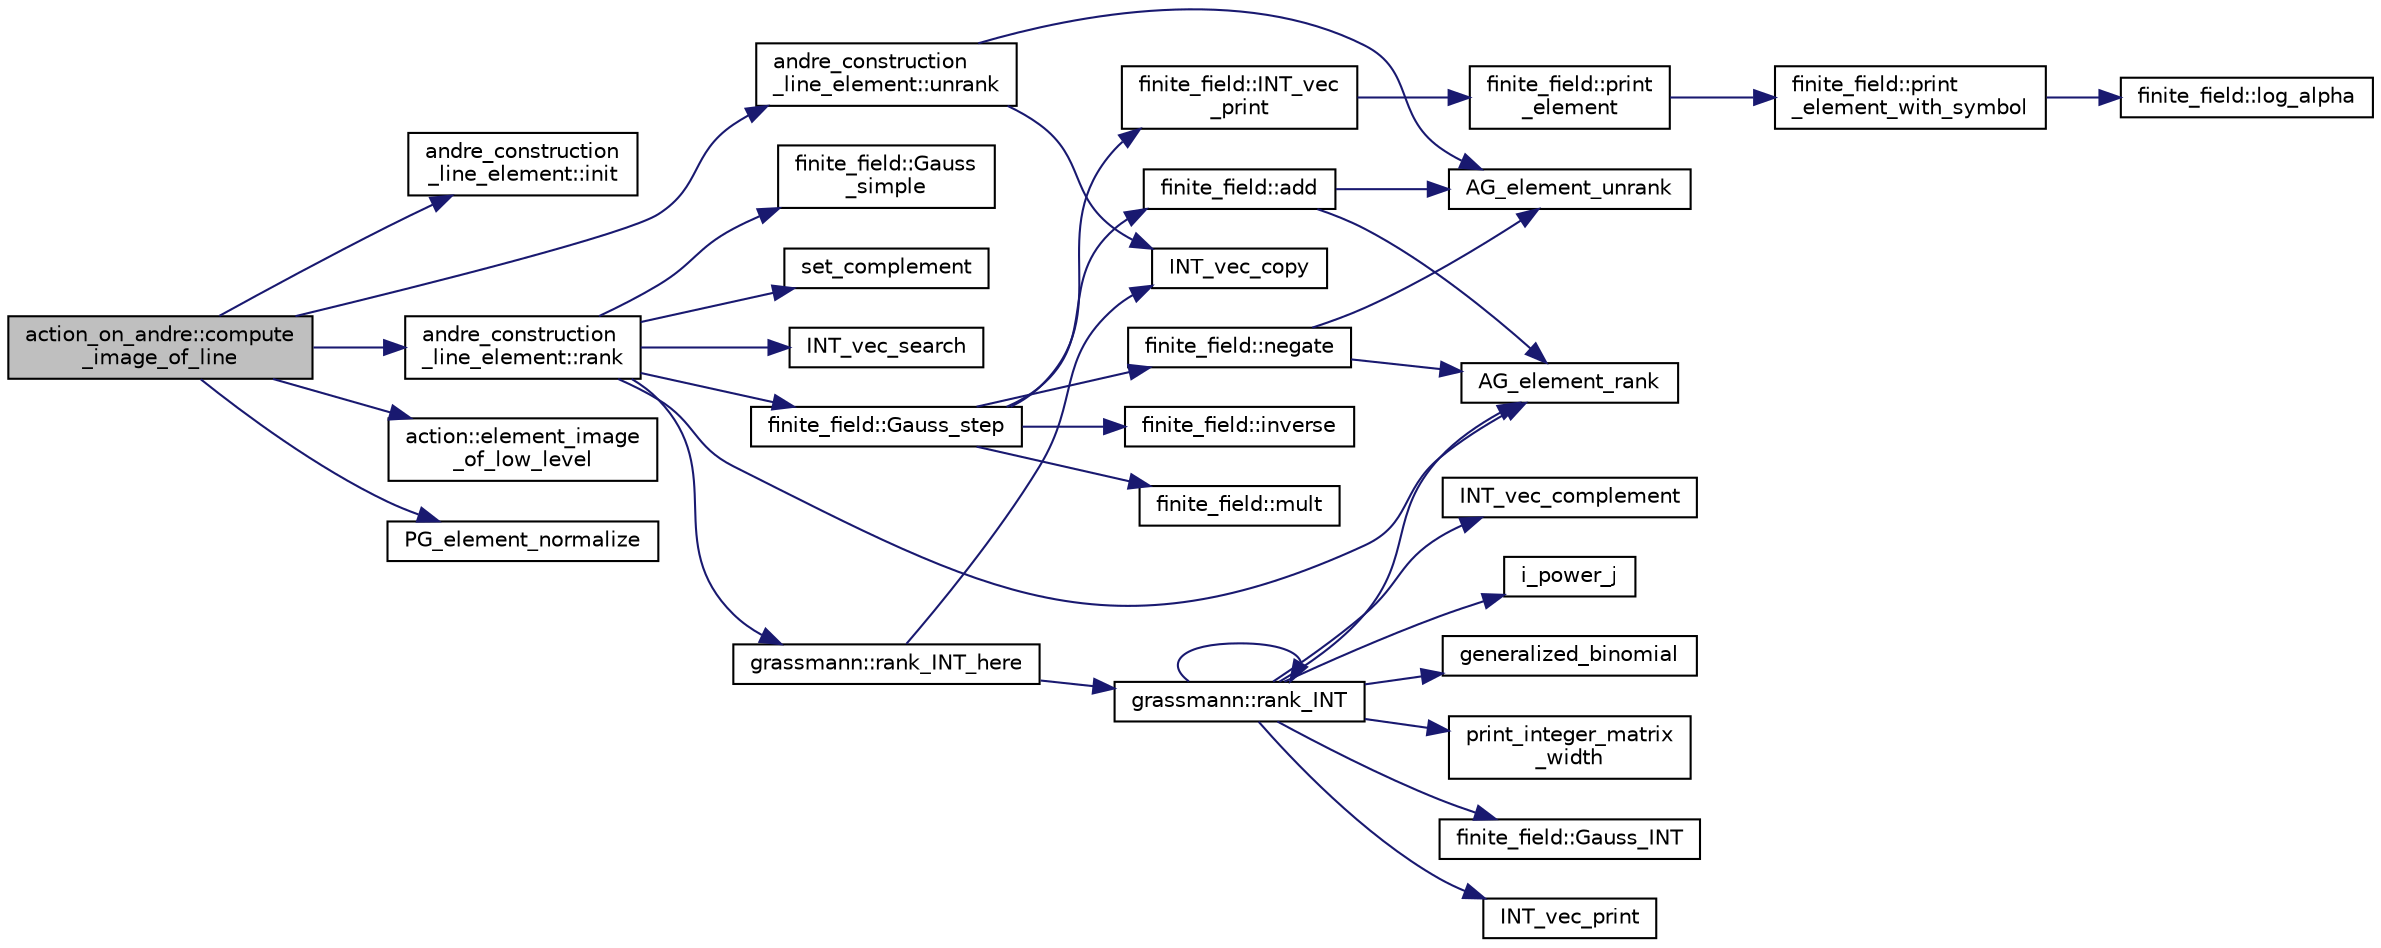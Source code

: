 digraph "action_on_andre::compute_image_of_line"
{
  edge [fontname="Helvetica",fontsize="10",labelfontname="Helvetica",labelfontsize="10"];
  node [fontname="Helvetica",fontsize="10",shape=record];
  rankdir="LR";
  Node254 [label="action_on_andre::compute\l_image_of_line",height=0.2,width=0.4,color="black", fillcolor="grey75", style="filled", fontcolor="black"];
  Node254 -> Node255 [color="midnightblue",fontsize="10",style="solid",fontname="Helvetica"];
  Node255 [label="andre_construction\l_line_element::init",height=0.2,width=0.4,color="black", fillcolor="white", style="filled",URL="$d6/de0/classandre__construction__line__element.html#a65d6694998f9027d1ad2bf695cc2de3c"];
  Node254 -> Node256 [color="midnightblue",fontsize="10",style="solid",fontname="Helvetica"];
  Node256 [label="andre_construction\l_line_element::unrank",height=0.2,width=0.4,color="black", fillcolor="white", style="filled",URL="$d6/de0/classandre__construction__line__element.html#aed49dd3f4b7d7ef3ce6ce03fbb641ae4"];
  Node256 -> Node257 [color="midnightblue",fontsize="10",style="solid",fontname="Helvetica"];
  Node257 [label="AG_element_unrank",height=0.2,width=0.4,color="black", fillcolor="white", style="filled",URL="$d4/d67/geometry_8h.html#a4a33b86c87b2879b97cfa1327abe2885"];
  Node256 -> Node258 [color="midnightblue",fontsize="10",style="solid",fontname="Helvetica"];
  Node258 [label="INT_vec_copy",height=0.2,width=0.4,color="black", fillcolor="white", style="filled",URL="$df/dbf/sajeeb_8_c.html#ac2d875e27e009af6ec04d17254d11075"];
  Node254 -> Node259 [color="midnightblue",fontsize="10",style="solid",fontname="Helvetica"];
  Node259 [label="action::element_image\l_of_low_level",height=0.2,width=0.4,color="black", fillcolor="white", style="filled",URL="$d2/d86/classaction.html#a45f6affc163c5034d1211f3cfa6db3a0"];
  Node254 -> Node260 [color="midnightblue",fontsize="10",style="solid",fontname="Helvetica"];
  Node260 [label="PG_element_normalize",height=0.2,width=0.4,color="black", fillcolor="white", style="filled",URL="$d4/d67/geometry_8h.html#a5a4c3c1158bad6bab0d786c616bd0996"];
  Node254 -> Node261 [color="midnightblue",fontsize="10",style="solid",fontname="Helvetica"];
  Node261 [label="andre_construction\l_line_element::rank",height=0.2,width=0.4,color="black", fillcolor="white", style="filled",URL="$d6/de0/classandre__construction__line__element.html#ab2920079fa51c95a3e245a7f1a70ae66"];
  Node261 -> Node262 [color="midnightblue",fontsize="10",style="solid",fontname="Helvetica"];
  Node262 [label="finite_field::Gauss\l_simple",height=0.2,width=0.4,color="black", fillcolor="white", style="filled",URL="$df/d5a/classfinite__field.html#aba4950590e24a1ce323f292cf47b3307"];
  Node261 -> Node263 [color="midnightblue",fontsize="10",style="solid",fontname="Helvetica"];
  Node263 [label="set_complement",height=0.2,width=0.4,color="black", fillcolor="white", style="filled",URL="$d2/d7c/combinatorics_8_c.html#ab7dc77f73fc69bb15dbec52aba503c3b"];
  Node261 -> Node264 [color="midnightblue",fontsize="10",style="solid",fontname="Helvetica"];
  Node264 [label="finite_field::Gauss_step",height=0.2,width=0.4,color="black", fillcolor="white", style="filled",URL="$df/d5a/classfinite__field.html#a888228cd0bdf000bd4d44cf4d1ad62ce"];
  Node264 -> Node265 [color="midnightblue",fontsize="10",style="solid",fontname="Helvetica"];
  Node265 [label="finite_field::INT_vec\l_print",height=0.2,width=0.4,color="black", fillcolor="white", style="filled",URL="$df/d5a/classfinite__field.html#a9c33a61dedc197e37b014b6f8dc07f06"];
  Node265 -> Node266 [color="midnightblue",fontsize="10",style="solid",fontname="Helvetica"];
  Node266 [label="finite_field::print\l_element",height=0.2,width=0.4,color="black", fillcolor="white", style="filled",URL="$df/d5a/classfinite__field.html#ab7d1f59c043d7696b8b47c92d0fedad5"];
  Node266 -> Node267 [color="midnightblue",fontsize="10",style="solid",fontname="Helvetica"];
  Node267 [label="finite_field::print\l_element_with_symbol",height=0.2,width=0.4,color="black", fillcolor="white", style="filled",URL="$df/d5a/classfinite__field.html#aa0180c961aa4a0a8934cb4dc82e38a4d"];
  Node267 -> Node268 [color="midnightblue",fontsize="10",style="solid",fontname="Helvetica"];
  Node268 [label="finite_field::log_alpha",height=0.2,width=0.4,color="black", fillcolor="white", style="filled",URL="$df/d5a/classfinite__field.html#a446a83ae0d281ddf44215626f0097305"];
  Node264 -> Node269 [color="midnightblue",fontsize="10",style="solid",fontname="Helvetica"];
  Node269 [label="finite_field::negate",height=0.2,width=0.4,color="black", fillcolor="white", style="filled",URL="$df/d5a/classfinite__field.html#aa9d798298f25d4a9262b5bc5f1733e31"];
  Node269 -> Node257 [color="midnightblue",fontsize="10",style="solid",fontname="Helvetica"];
  Node269 -> Node270 [color="midnightblue",fontsize="10",style="solid",fontname="Helvetica"];
  Node270 [label="AG_element_rank",height=0.2,width=0.4,color="black", fillcolor="white", style="filled",URL="$d4/d67/geometry_8h.html#ab2ac908d07dd8038fd996e26bdc75c17"];
  Node264 -> Node271 [color="midnightblue",fontsize="10",style="solid",fontname="Helvetica"];
  Node271 [label="finite_field::mult",height=0.2,width=0.4,color="black", fillcolor="white", style="filled",URL="$df/d5a/classfinite__field.html#a24fb5917aa6d4d656fd855b7f44a13b0"];
  Node264 -> Node272 [color="midnightblue",fontsize="10",style="solid",fontname="Helvetica"];
  Node272 [label="finite_field::inverse",height=0.2,width=0.4,color="black", fillcolor="white", style="filled",URL="$df/d5a/classfinite__field.html#a69f2a12c01e70b7ce2d115c5221c9cdd"];
  Node264 -> Node273 [color="midnightblue",fontsize="10",style="solid",fontname="Helvetica"];
  Node273 [label="finite_field::add",height=0.2,width=0.4,color="black", fillcolor="white", style="filled",URL="$df/d5a/classfinite__field.html#a8f12328a27500f3c7be0c849ebbc9d14"];
  Node273 -> Node257 [color="midnightblue",fontsize="10",style="solid",fontname="Helvetica"];
  Node273 -> Node270 [color="midnightblue",fontsize="10",style="solid",fontname="Helvetica"];
  Node261 -> Node270 [color="midnightblue",fontsize="10",style="solid",fontname="Helvetica"];
  Node261 -> Node274 [color="midnightblue",fontsize="10",style="solid",fontname="Helvetica"];
  Node274 [label="grassmann::rank_INT_here",height=0.2,width=0.4,color="black", fillcolor="white", style="filled",URL="$df/d02/classgrassmann.html#aaeab144aec85ec523f5a4d614a86d8d7"];
  Node274 -> Node258 [color="midnightblue",fontsize="10",style="solid",fontname="Helvetica"];
  Node274 -> Node275 [color="midnightblue",fontsize="10",style="solid",fontname="Helvetica"];
  Node275 [label="grassmann::rank_INT",height=0.2,width=0.4,color="black", fillcolor="white", style="filled",URL="$df/d02/classgrassmann.html#a1fa95ce7ecebd48b04c7a0dc75491184"];
  Node275 -> Node276 [color="midnightblue",fontsize="10",style="solid",fontname="Helvetica"];
  Node276 [label="print_integer_matrix\l_width",height=0.2,width=0.4,color="black", fillcolor="white", style="filled",URL="$d5/db4/io__and__os_8h.html#aa78f3e73fc2179251bd15adbcc31573f"];
  Node275 -> Node277 [color="midnightblue",fontsize="10",style="solid",fontname="Helvetica"];
  Node277 [label="finite_field::Gauss_INT",height=0.2,width=0.4,color="black", fillcolor="white", style="filled",URL="$df/d5a/classfinite__field.html#adb676d2e80341b53751326e3a58beb11"];
  Node275 -> Node278 [color="midnightblue",fontsize="10",style="solid",fontname="Helvetica"];
  Node278 [label="INT_vec_print",height=0.2,width=0.4,color="black", fillcolor="white", style="filled",URL="$df/dbf/sajeeb_8_c.html#a79a5901af0b47dd0d694109543c027fe"];
  Node275 -> Node279 [color="midnightblue",fontsize="10",style="solid",fontname="Helvetica"];
  Node279 [label="INT_vec_complement",height=0.2,width=0.4,color="black", fillcolor="white", style="filled",URL="$d5/db4/io__and__os_8h.html#a2a0a724647575fcd3090c763985eb81a"];
  Node275 -> Node280 [color="midnightblue",fontsize="10",style="solid",fontname="Helvetica"];
  Node280 [label="i_power_j",height=0.2,width=0.4,color="black", fillcolor="white", style="filled",URL="$de/dc5/algebra__and__number__theory_8h.html#a39b321523e8957d701618bb5cac542b5"];
  Node275 -> Node281 [color="midnightblue",fontsize="10",style="solid",fontname="Helvetica"];
  Node281 [label="generalized_binomial",height=0.2,width=0.4,color="black", fillcolor="white", style="filled",URL="$d2/d7c/combinatorics_8_c.html#a24762dc22e45175d18ec1ec1d2556ae8"];
  Node275 -> Node275 [color="midnightblue",fontsize="10",style="solid",fontname="Helvetica"];
  Node275 -> Node270 [color="midnightblue",fontsize="10",style="solid",fontname="Helvetica"];
  Node261 -> Node282 [color="midnightblue",fontsize="10",style="solid",fontname="Helvetica"];
  Node282 [label="INT_vec_search",height=0.2,width=0.4,color="black", fillcolor="white", style="filled",URL="$d5/de2/foundations_2data__structures_2data__structures_8h.html#ad103ef2316a1f671bdb68fd9cd9ba945"];
}

